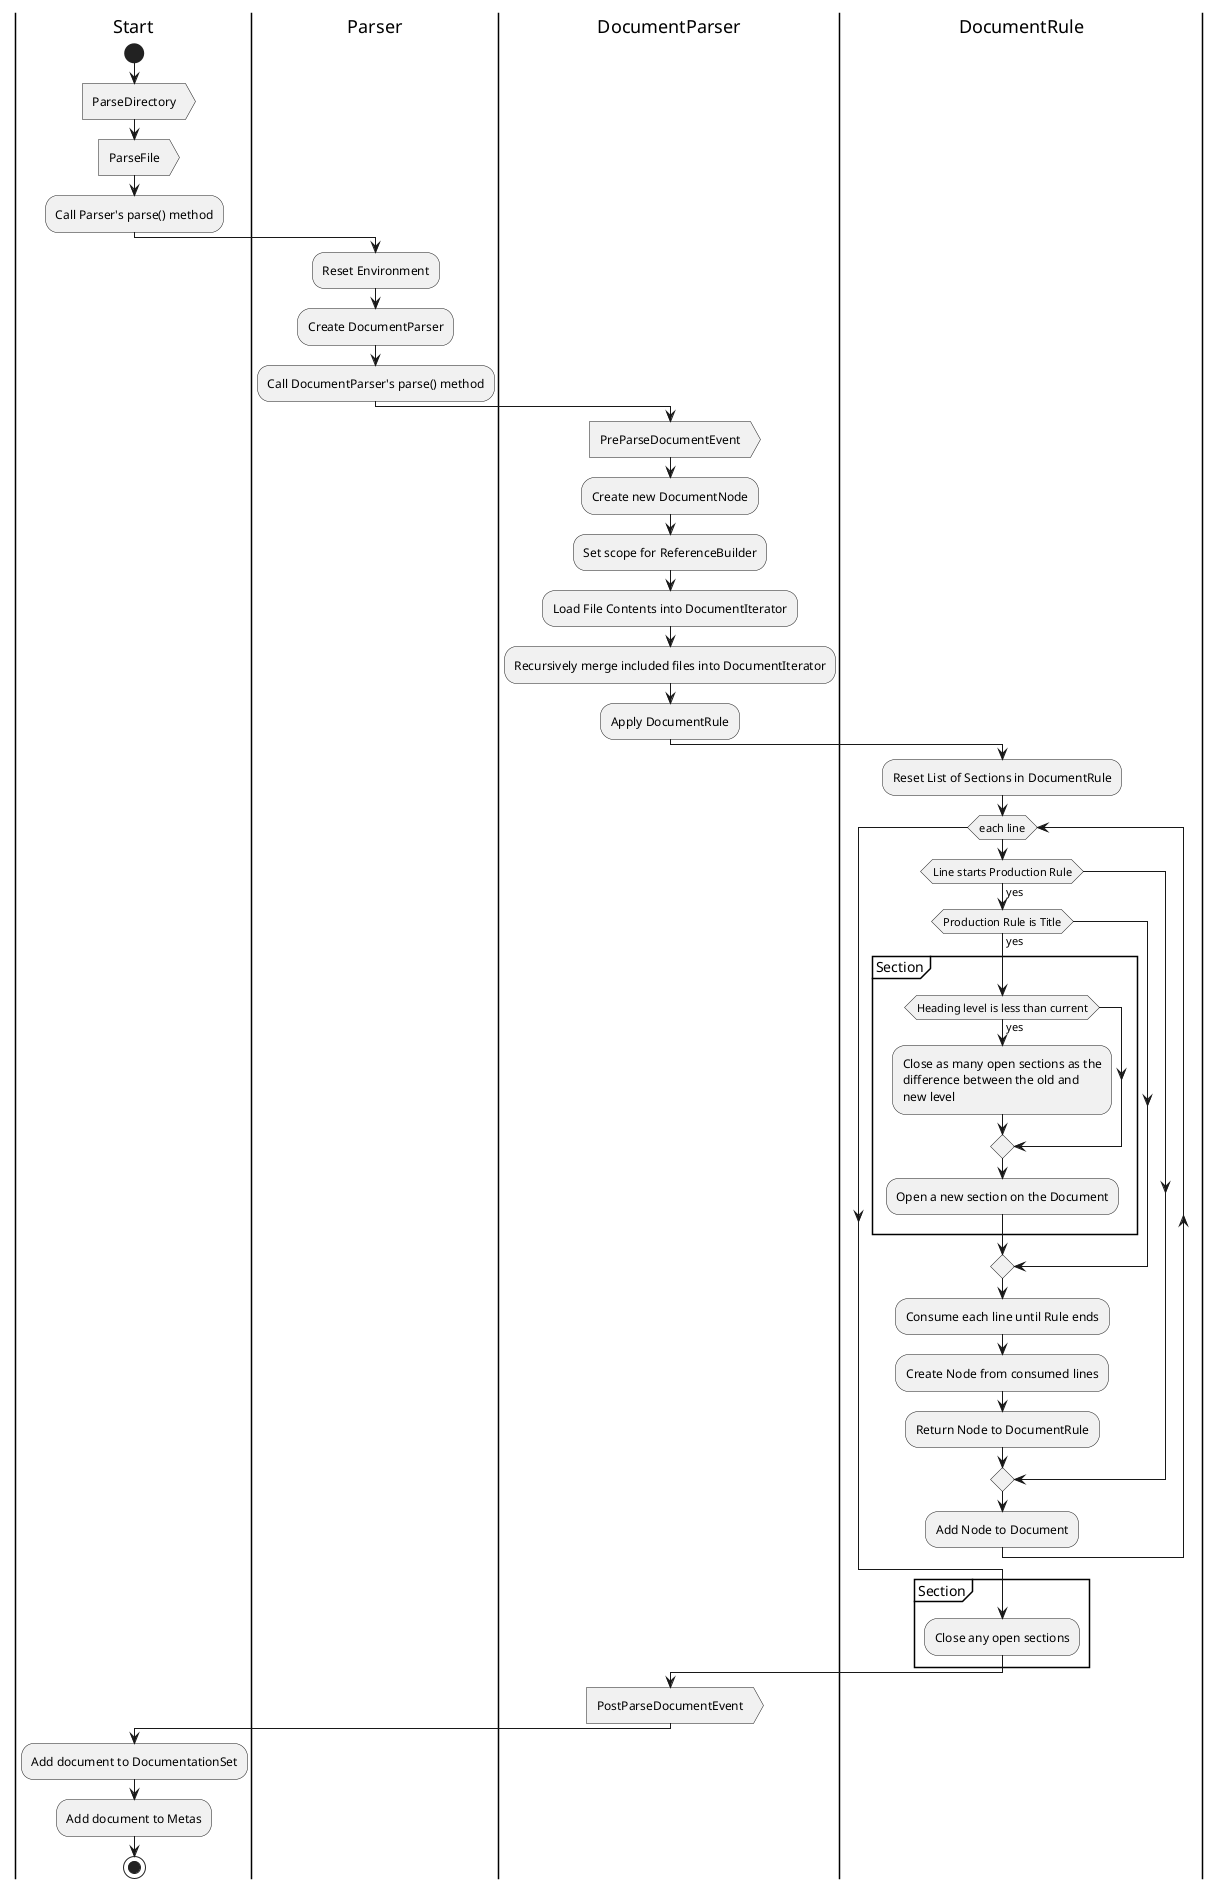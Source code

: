 @startuml
|Start|
start
:ParseDirectory>
:ParseFile>
:Call Parser's parse() method;
|Parser|
:Reset Environment;
:Create DocumentParser;
:Call DocumentParser's parse() method;
|DocumentParser|
:PreParseDocumentEvent>
:Create new DocumentNode;
:Set scope for ReferenceBuilder;
:Load File Contents into DocumentIterator;
:Recursively merge included files into DocumentIterator;
:Apply DocumentRule;
|DocumentRule|
:Reset List of Sections in DocumentRule;
while (each line)
    if (Line starts Production Rule) then (yes)
        if (Production Rule is Title) then (yes)
            partition Section {
                if (Heading level is less than current) then (yes)
                    :Close as many open sections as the
                    difference between the old and
                    new level;
                endif
                :Open a new section on the Document;
            }
        endif
        :Consume each line until Rule ends;
        :Create Node from consumed lines;
        :Return Node to DocumentRule;
    endif
:Add Node to Document;
end while
partition Section {
    :Close any open sections;
}
|DocumentParser|

:PostParseDocumentEvent>
|Start|
:Add document to DocumentationSet;
:Add document to Metas;
stop
@enduml
